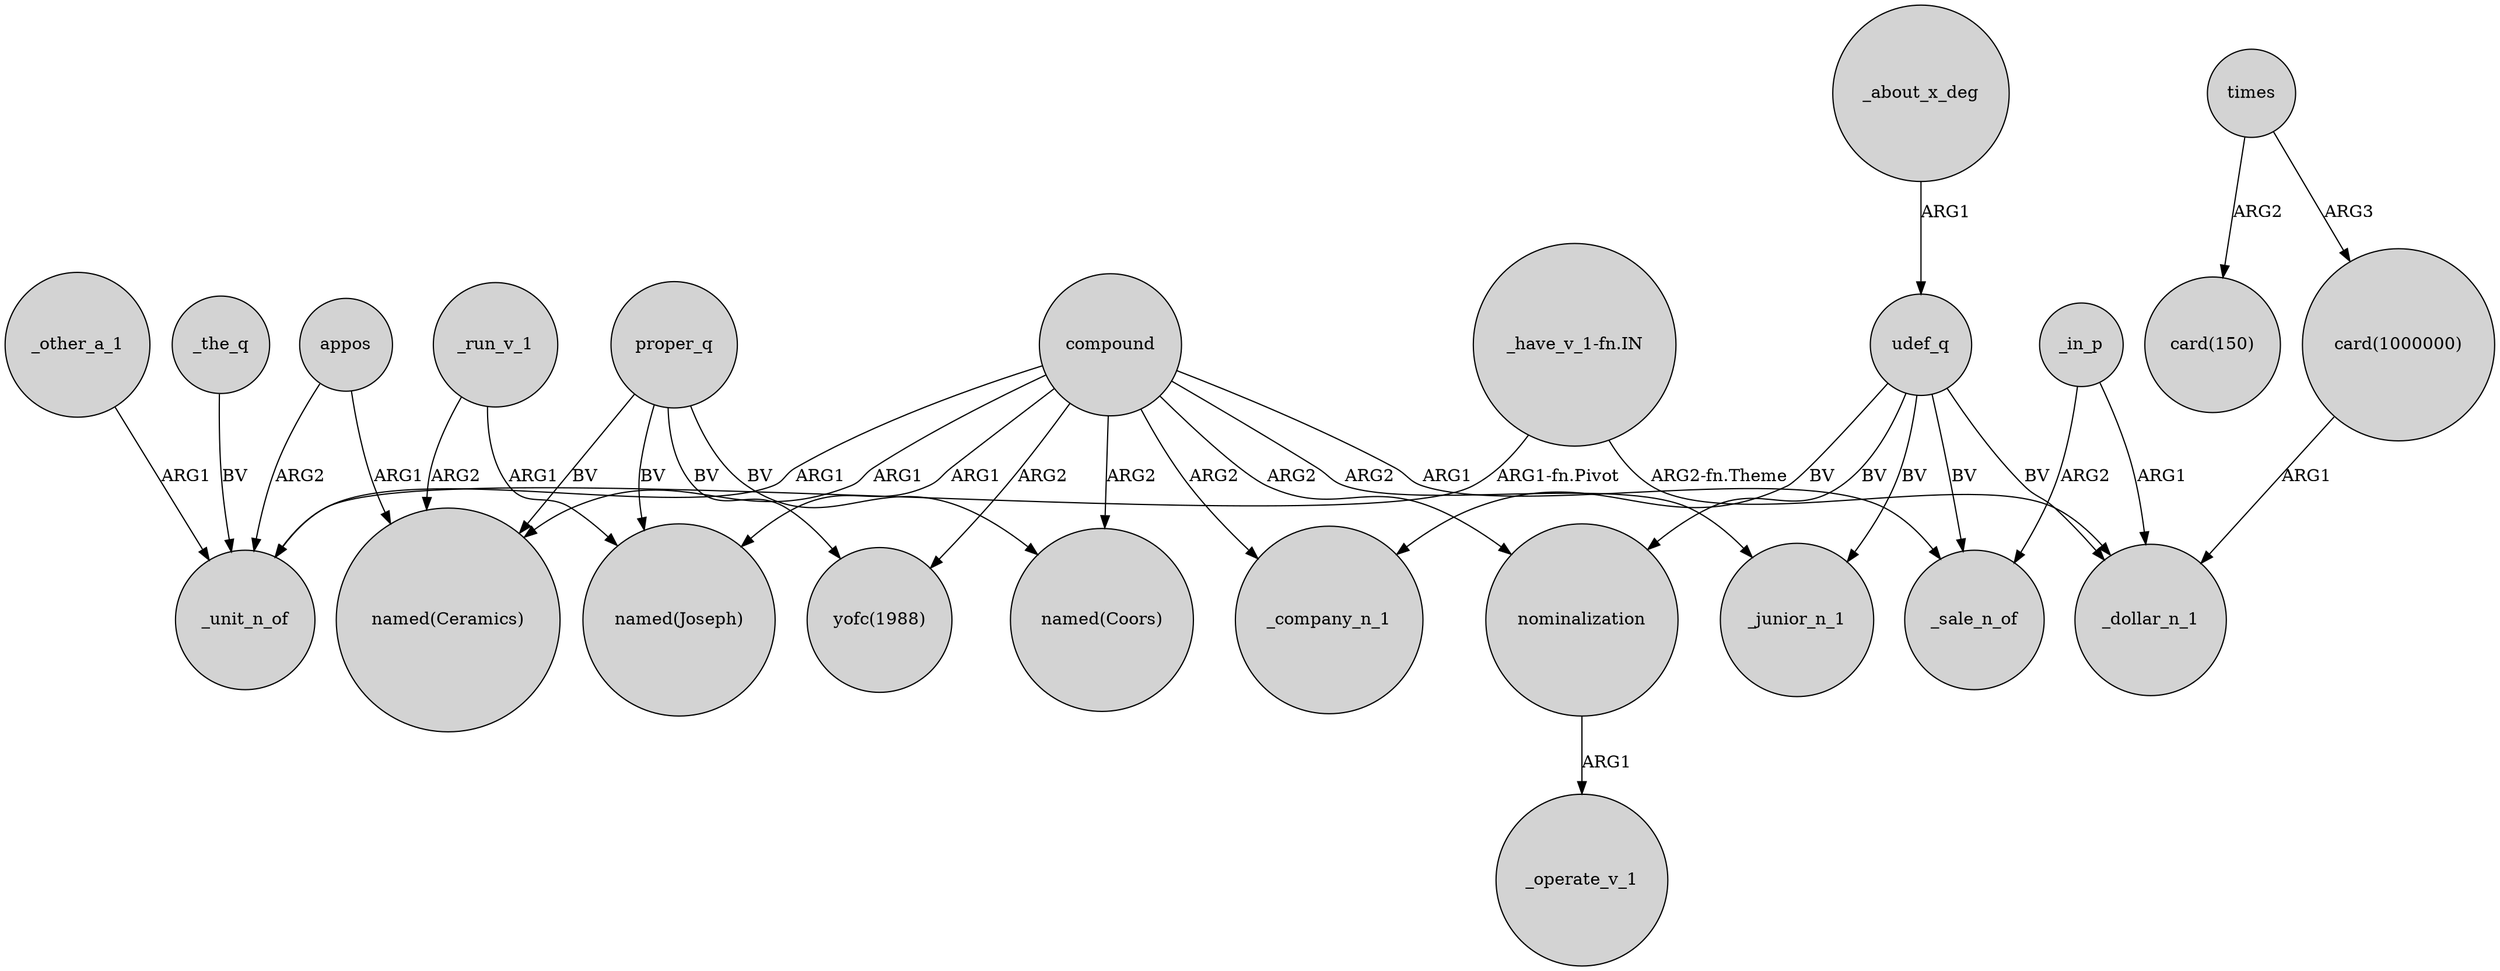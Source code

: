 digraph {
	node [shape=circle style=filled]
	"card(1000000)" -> _dollar_n_1 [label=ARG1]
	_run_v_1 -> "named(Ceramics)" [label=ARG2]
	_other_a_1 -> _unit_n_of [label=ARG1]
	nominalization -> _operate_v_1 [label=ARG1]
	compound -> "named(Joseph)" [label=ARG1]
	compound -> _unit_n_of [label=ARG1]
	compound -> _company_n_1 [label=ARG2]
	proper_q -> "named(Ceramics)" [label=BV]
	compound -> nominalization [label=ARG2]
	"_have_v_1-fn.IN" -> _unit_n_of [label="ARG1-fn.Pivot"]
	_run_v_1 -> "named(Joseph)" [label=ARG1]
	_about_x_deg -> udef_q [label=ARG1]
	_in_p -> _sale_n_of [label=ARG2]
	times -> "card(150)" [label=ARG2]
	udef_q -> _junior_n_1 [label=BV]
	proper_q -> "named(Joseph)" [label=BV]
	compound -> "named(Ceramics)" [label=ARG1]
	compound -> _junior_n_1 [label=ARG2]
	times -> "card(1000000)" [label=ARG3]
	proper_q -> "yofc(1988)" [label=BV]
	proper_q -> "named(Coors)" [label=BV]
	udef_q -> nominalization [label=BV]
	appos -> "named(Ceramics)" [label=ARG1]
	udef_q -> _sale_n_of [label=BV]
	_in_p -> _dollar_n_1 [label=ARG1]
	"_have_v_1-fn.IN" -> _dollar_n_1 [label="ARG2-fn.Theme"]
	_the_q -> _unit_n_of [label=BV]
	compound -> "yofc(1988)" [label=ARG2]
	compound -> "named(Coors)" [label=ARG2]
	udef_q -> _company_n_1 [label=BV]
	compound -> _sale_n_of [label=ARG1]
	udef_q -> _dollar_n_1 [label=BV]
	appos -> _unit_n_of [label=ARG2]
}
